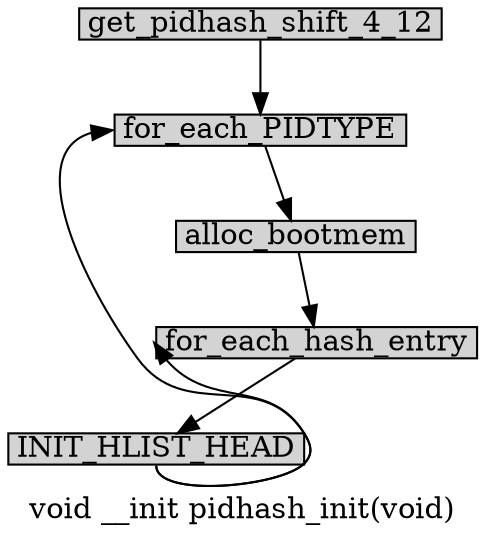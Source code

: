 digraph pidhash_init{
        label="void __init pidhash_init(void)";
	
        size="10,18";
        ratio=filled;
        
        node[style=filled, shape = box, margin="0.05,0.005",height="0.1",width="0.1"];

        get_pidhash_shift_4_12;
        for_each_PIDTYPE;
        alloc_bootmem;
        for_each_hash_entry;
        INIT_HLIST_HEAD;

        get_pidhash_shift_4_12 -> for_each_PIDTYPE;
        for_each_PIDTYPE -> alloc_bootmem;
        alloc_bootmem -> for_each_hash_entry;
        for_each_hash_entry -> INIT_HLIST_HEAD;
        INIT_HLIST_HEAD:s -> for_each_hash_entry:w;
        INIT_HLIST_HEAD:s -> for_each_PIDTYPE:w;
}
